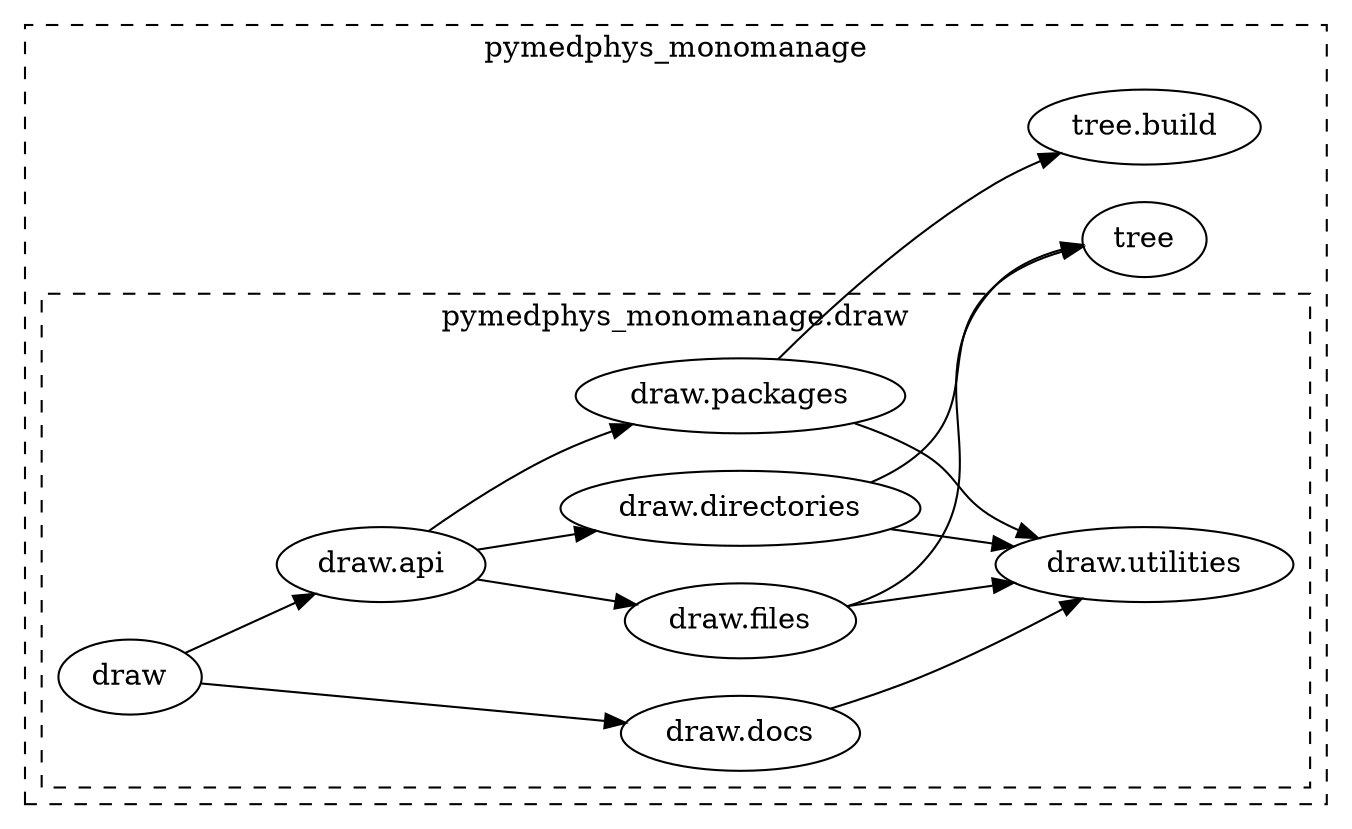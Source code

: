 strict digraph {
	graph [rankdir=LR];
	subgraph cluster_0 {
		graph [URL="#pymedphys-monomanage",
			label=pymedphys_monomanage,
			style=dashed
		];
		subgraph cluster_1 {
			graph [URL="#pymedphys-monomanage-draw",
				label="pymedphys_monomanage.draw"
			];
			{
				graph [rank=same];
				"pymedphys_monomanage.draw.utilities"				 [URL="https://github.com/pymedphys/pymedphys/blob/master/packages/pymedphys_monomanage/src/pymedphys_monomanage/draw/utilities.py",
					label="draw.utilities"];
			}
			{
				graph [rank=same];
				"pymedphys_monomanage.draw.directories"				 [URL="https://github.com/pymedphys/pymedphys/blob/master/packages/pymedphys_monomanage/src/pymedphys_monomanage/draw/directories.py",
					label="draw.directories"];
				"pymedphys_monomanage.draw.docs"				 [URL="https://github.com/pymedphys/pymedphys/blob/master/packages/pymedphys_monomanage/src/pymedphys_monomanage/draw/docs.py",
					label="draw.docs"];
				"pymedphys_monomanage.draw.files"				 [URL="https://github.com/pymedphys/pymedphys/blob/master/packages/pymedphys_monomanage/src/pymedphys_monomanage/draw/files.py",
					label="draw.files"];
				"pymedphys_monomanage.draw.packages"				 [URL="https://github.com/pymedphys/pymedphys/blob/master/packages/pymedphys_monomanage/src/pymedphys_monomanage/draw/packages.py",
					label="draw.packages"];
			}
			{
				graph [rank=same];
				"pymedphys_monomanage.draw.api"				 [URL="https://github.com/pymedphys/pymedphys/blob/master/packages/pymedphys_monomanage/src/pymedphys_monomanage/draw/api.py",
					label="draw.api"];
			}
			{
				graph [rank=same];
				"pymedphys_monomanage.draw"				 [URL="https://github.com/pymedphys/pymedphys/blob/master/packages/pymedphys_monomanage/src/pymedphys_monomanage/draw",
					label=draw];
			}
		}
		"pymedphys_monomanage.tree"		 [URL="https://github.com/pymedphys/pymedphys/blob/master/packages/pymedphys_monomanage/src/pymedphys_monomanage/tree",
			label=tree];
		"pymedphys_monomanage.tree.build"		 [URL="https://github.com/pymedphys/pymedphys/blob/master/packages/pymedphys_monomanage/src/pymedphys_monomanage/tree/build.py",
			label="tree.build"];
	}
	"pymedphys_monomanage.draw.directories" -> "pymedphys_monomanage.tree";
	"pymedphys_monomanage.draw.directories" -> "pymedphys_monomanage.draw.utilities";
	"pymedphys_monomanage.draw.docs" -> "pymedphys_monomanage.draw.utilities";
	"pymedphys_monomanage.draw.files" -> "pymedphys_monomanage.tree";
	"pymedphys_monomanage.draw.files" -> "pymedphys_monomanage.draw.utilities";
	"pymedphys_monomanage.draw.packages" -> "pymedphys_monomanage.tree.build";
	"pymedphys_monomanage.draw.packages" -> "pymedphys_monomanage.draw.utilities";
	"pymedphys_monomanage.draw.api" -> "pymedphys_monomanage.draw.directories";
	"pymedphys_monomanage.draw.api" -> "pymedphys_monomanage.draw.files";
	"pymedphys_monomanage.draw.api" -> "pymedphys_monomanage.draw.packages";
	"pymedphys_monomanage.draw" -> "pymedphys_monomanage.draw.docs";
	"pymedphys_monomanage.draw" -> "pymedphys_monomanage.draw.api";
}
